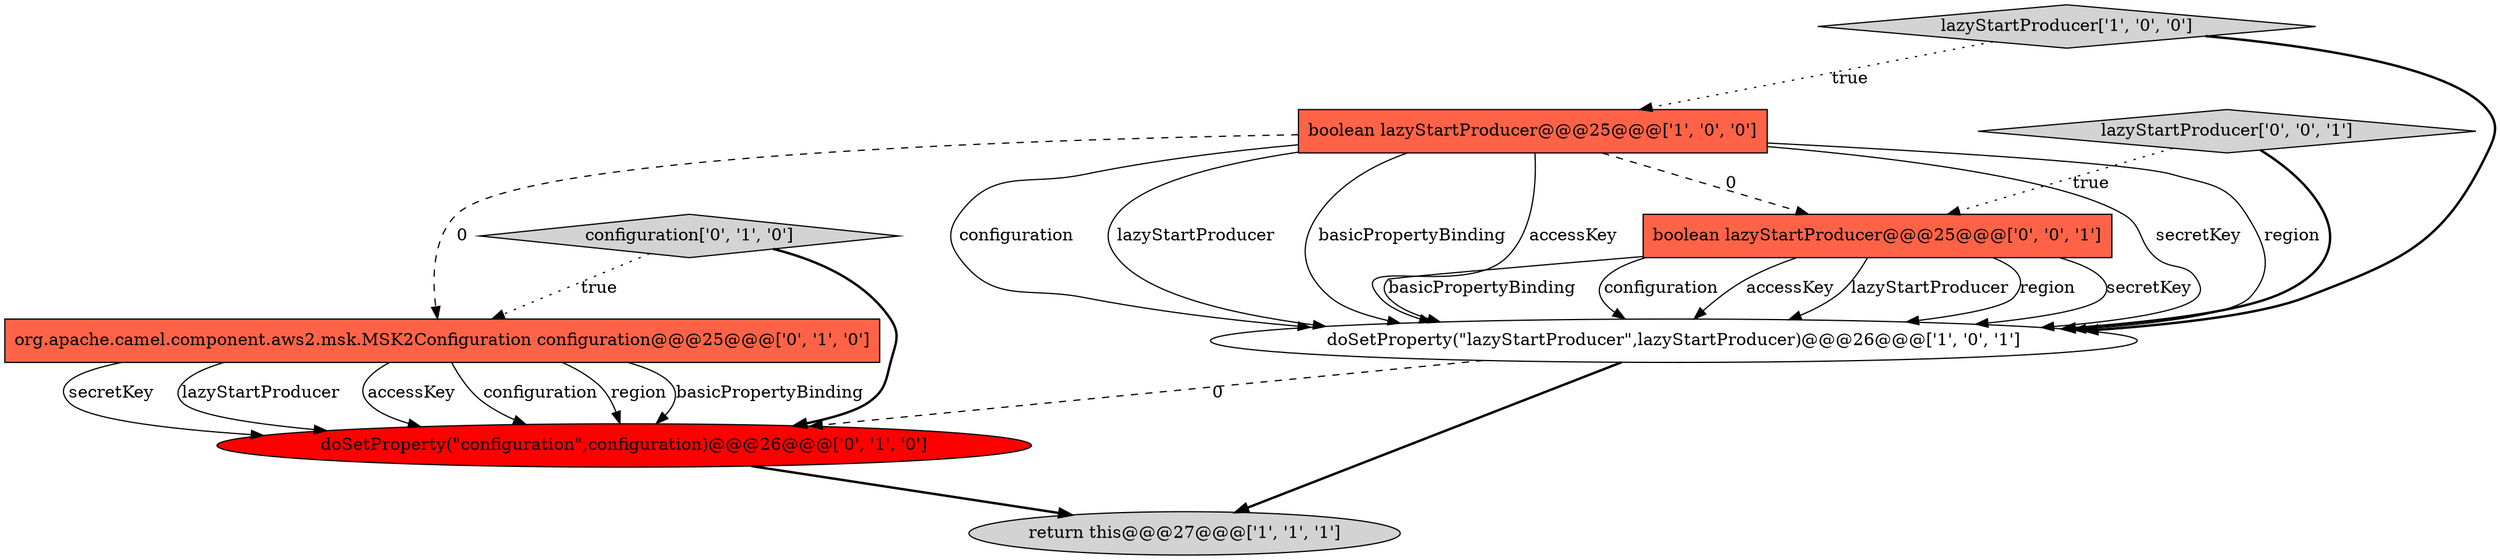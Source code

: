 digraph {
7 [style = filled, label = "lazyStartProducer['0', '0', '1']", fillcolor = lightgray, shape = diamond image = "AAA0AAABBB3BBB"];
3 [style = filled, label = "lazyStartProducer['1', '0', '0']", fillcolor = lightgray, shape = diamond image = "AAA0AAABBB1BBB"];
5 [style = filled, label = "org.apache.camel.component.aws2.msk.MSK2Configuration configuration@@@25@@@['0', '1', '0']", fillcolor = tomato, shape = box image = "AAA1AAABBB2BBB"];
8 [style = filled, label = "boolean lazyStartProducer@@@25@@@['0', '0', '1']", fillcolor = tomato, shape = box image = "AAA0AAABBB3BBB"];
1 [style = filled, label = "doSetProperty(\"lazyStartProducer\",lazyStartProducer)@@@26@@@['1', '0', '1']", fillcolor = white, shape = ellipse image = "AAA0AAABBB1BBB"];
6 [style = filled, label = "configuration['0', '1', '0']", fillcolor = lightgray, shape = diamond image = "AAA0AAABBB2BBB"];
0 [style = filled, label = "boolean lazyStartProducer@@@25@@@['1', '0', '0']", fillcolor = tomato, shape = box image = "AAA1AAABBB1BBB"];
2 [style = filled, label = "return this@@@27@@@['1', '1', '1']", fillcolor = lightgray, shape = ellipse image = "AAA0AAABBB1BBB"];
4 [style = filled, label = "doSetProperty(\"configuration\",configuration)@@@26@@@['0', '1', '0']", fillcolor = red, shape = ellipse image = "AAA1AAABBB2BBB"];
7->1 [style = bold, label=""];
5->4 [style = solid, label="secretKey"];
3->1 [style = bold, label=""];
0->5 [style = dashed, label="0"];
5->4 [style = solid, label="lazyStartProducer"];
8->1 [style = solid, label="secretKey"];
0->1 [style = solid, label="region"];
1->4 [style = dashed, label="0"];
5->4 [style = solid, label="accessKey"];
8->1 [style = solid, label="basicPropertyBinding"];
8->1 [style = solid, label="configuration"];
0->1 [style = solid, label="configuration"];
4->2 [style = bold, label=""];
8->1 [style = solid, label="accessKey"];
0->1 [style = solid, label="lazyStartProducer"];
0->1 [style = solid, label="basicPropertyBinding"];
5->4 [style = solid, label="configuration"];
6->4 [style = bold, label=""];
0->1 [style = solid, label="accessKey"];
0->1 [style = solid, label="secretKey"];
8->1 [style = solid, label="lazyStartProducer"];
3->0 [style = dotted, label="true"];
0->8 [style = dashed, label="0"];
5->4 [style = solid, label="region"];
5->4 [style = solid, label="basicPropertyBinding"];
1->2 [style = bold, label=""];
7->8 [style = dotted, label="true"];
8->1 [style = solid, label="region"];
6->5 [style = dotted, label="true"];
}

